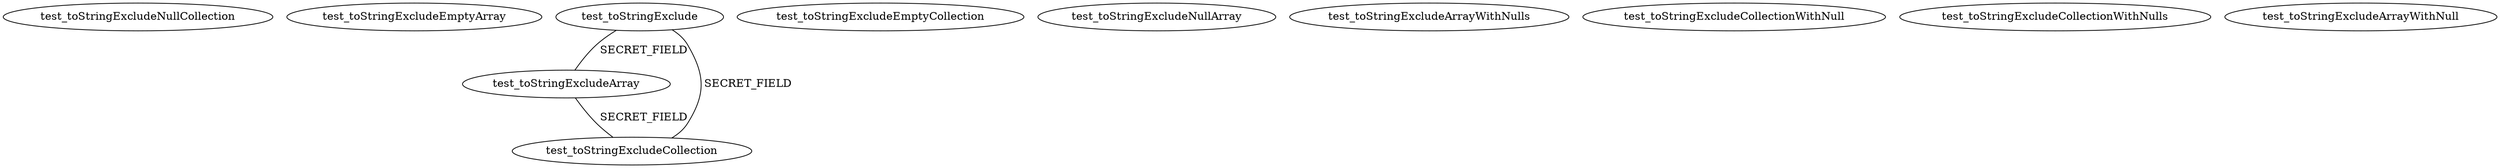 digraph G {
test_toStringExcludeNullCollection;
test_toStringExcludeEmptyArray;
test_toStringExclude;
test_toStringExcludeArray;
test_toStringExcludeEmptyCollection;
test_toStringExcludeCollection;
test_toStringExcludeNullArray;
test_toStringExcludeArrayWithNulls;
test_toStringExcludeCollectionWithNull;
test_toStringExcludeCollectionWithNulls;
test_toStringExcludeArrayWithNull;
test_toStringExclude -> test_toStringExcludeArray [label=" SECRET_FIELD", dir=none];
test_toStringExclude -> test_toStringExcludeCollection [label=" SECRET_FIELD", dir=none];
test_toStringExcludeArray -> test_toStringExcludeCollection [label=" SECRET_FIELD", dir=none];
}